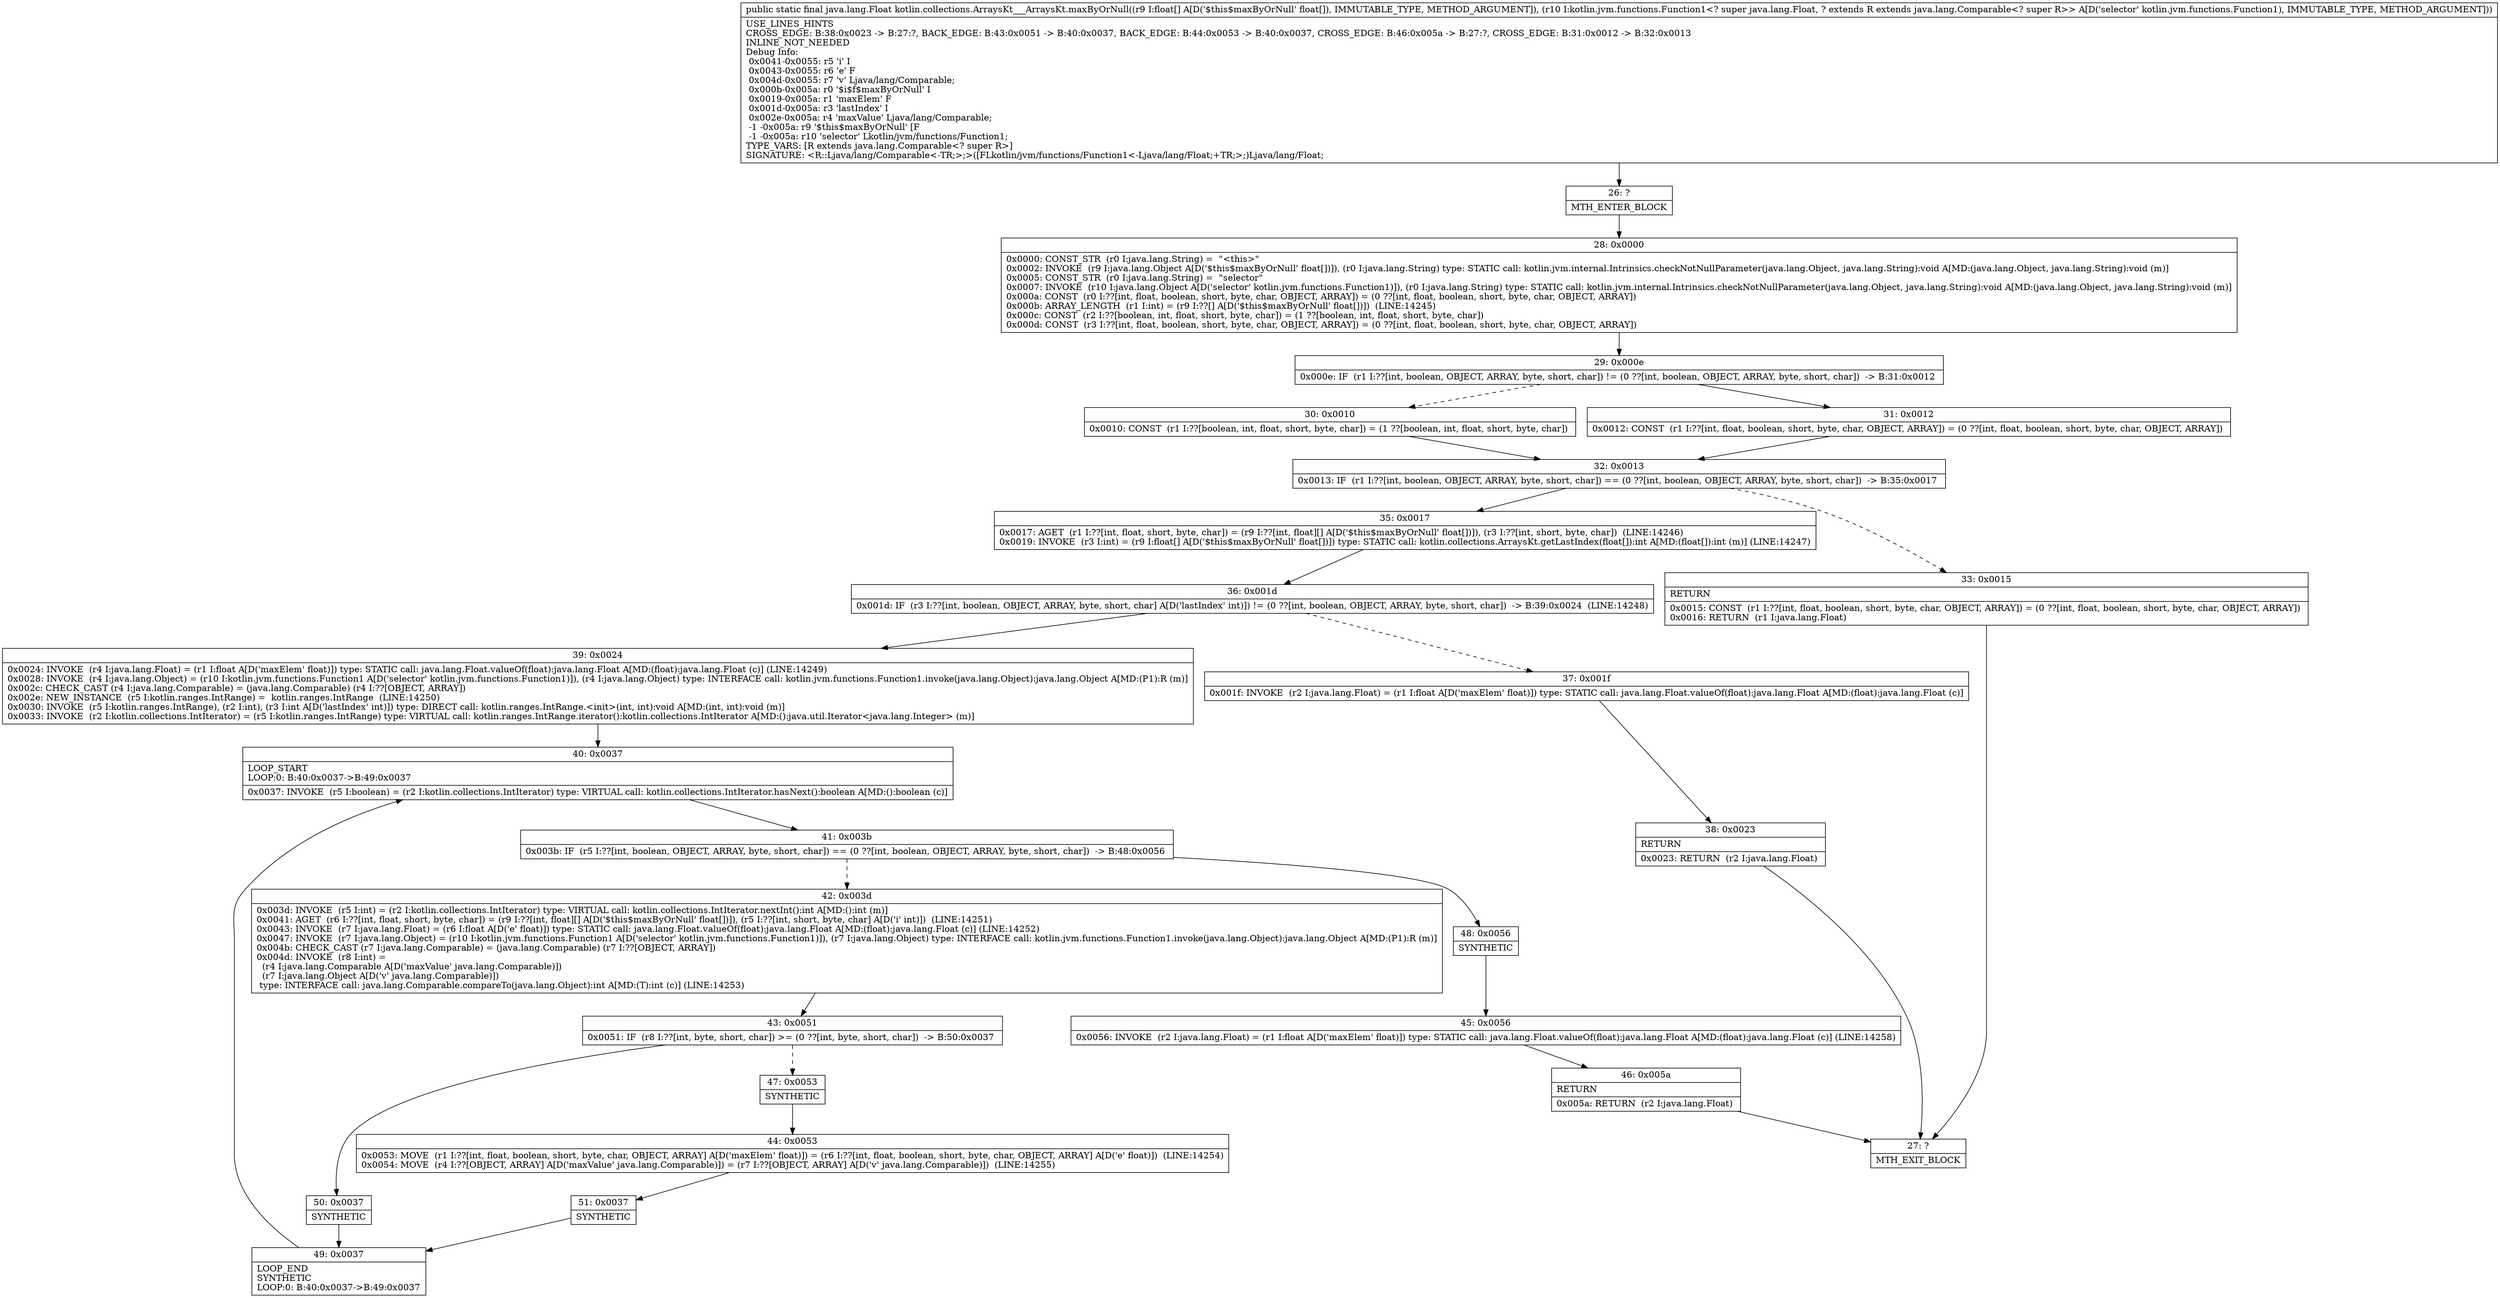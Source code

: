 digraph "CFG forkotlin.collections.ArraysKt___ArraysKt.maxByOrNull([FLkotlin\/jvm\/functions\/Function1;)Ljava\/lang\/Float;" {
Node_26 [shape=record,label="{26\:\ ?|MTH_ENTER_BLOCK\l}"];
Node_28 [shape=record,label="{28\:\ 0x0000|0x0000: CONST_STR  (r0 I:java.lang.String) =  \"\<this\>\" \l0x0002: INVOKE  (r9 I:java.lang.Object A[D('$this$maxByOrNull' float[])]), (r0 I:java.lang.String) type: STATIC call: kotlin.jvm.internal.Intrinsics.checkNotNullParameter(java.lang.Object, java.lang.String):void A[MD:(java.lang.Object, java.lang.String):void (m)]\l0x0005: CONST_STR  (r0 I:java.lang.String) =  \"selector\" \l0x0007: INVOKE  (r10 I:java.lang.Object A[D('selector' kotlin.jvm.functions.Function1)]), (r0 I:java.lang.String) type: STATIC call: kotlin.jvm.internal.Intrinsics.checkNotNullParameter(java.lang.Object, java.lang.String):void A[MD:(java.lang.Object, java.lang.String):void (m)]\l0x000a: CONST  (r0 I:??[int, float, boolean, short, byte, char, OBJECT, ARRAY]) = (0 ??[int, float, boolean, short, byte, char, OBJECT, ARRAY]) \l0x000b: ARRAY_LENGTH  (r1 I:int) = (r9 I:??[] A[D('$this$maxByOrNull' float[])])  (LINE:14245)\l0x000c: CONST  (r2 I:??[boolean, int, float, short, byte, char]) = (1 ??[boolean, int, float, short, byte, char]) \l0x000d: CONST  (r3 I:??[int, float, boolean, short, byte, char, OBJECT, ARRAY]) = (0 ??[int, float, boolean, short, byte, char, OBJECT, ARRAY]) \l}"];
Node_29 [shape=record,label="{29\:\ 0x000e|0x000e: IF  (r1 I:??[int, boolean, OBJECT, ARRAY, byte, short, char]) != (0 ??[int, boolean, OBJECT, ARRAY, byte, short, char])  \-\> B:31:0x0012 \l}"];
Node_30 [shape=record,label="{30\:\ 0x0010|0x0010: CONST  (r1 I:??[boolean, int, float, short, byte, char]) = (1 ??[boolean, int, float, short, byte, char]) \l}"];
Node_32 [shape=record,label="{32\:\ 0x0013|0x0013: IF  (r1 I:??[int, boolean, OBJECT, ARRAY, byte, short, char]) == (0 ??[int, boolean, OBJECT, ARRAY, byte, short, char])  \-\> B:35:0x0017 \l}"];
Node_33 [shape=record,label="{33\:\ 0x0015|RETURN\l|0x0015: CONST  (r1 I:??[int, float, boolean, short, byte, char, OBJECT, ARRAY]) = (0 ??[int, float, boolean, short, byte, char, OBJECT, ARRAY]) \l0x0016: RETURN  (r1 I:java.lang.Float) \l}"];
Node_27 [shape=record,label="{27\:\ ?|MTH_EXIT_BLOCK\l}"];
Node_35 [shape=record,label="{35\:\ 0x0017|0x0017: AGET  (r1 I:??[int, float, short, byte, char]) = (r9 I:??[int, float][] A[D('$this$maxByOrNull' float[])]), (r3 I:??[int, short, byte, char])  (LINE:14246)\l0x0019: INVOKE  (r3 I:int) = (r9 I:float[] A[D('$this$maxByOrNull' float[])]) type: STATIC call: kotlin.collections.ArraysKt.getLastIndex(float[]):int A[MD:(float[]):int (m)] (LINE:14247)\l}"];
Node_36 [shape=record,label="{36\:\ 0x001d|0x001d: IF  (r3 I:??[int, boolean, OBJECT, ARRAY, byte, short, char] A[D('lastIndex' int)]) != (0 ??[int, boolean, OBJECT, ARRAY, byte, short, char])  \-\> B:39:0x0024  (LINE:14248)\l}"];
Node_37 [shape=record,label="{37\:\ 0x001f|0x001f: INVOKE  (r2 I:java.lang.Float) = (r1 I:float A[D('maxElem' float)]) type: STATIC call: java.lang.Float.valueOf(float):java.lang.Float A[MD:(float):java.lang.Float (c)]\l}"];
Node_38 [shape=record,label="{38\:\ 0x0023|RETURN\l|0x0023: RETURN  (r2 I:java.lang.Float) \l}"];
Node_39 [shape=record,label="{39\:\ 0x0024|0x0024: INVOKE  (r4 I:java.lang.Float) = (r1 I:float A[D('maxElem' float)]) type: STATIC call: java.lang.Float.valueOf(float):java.lang.Float A[MD:(float):java.lang.Float (c)] (LINE:14249)\l0x0028: INVOKE  (r4 I:java.lang.Object) = (r10 I:kotlin.jvm.functions.Function1 A[D('selector' kotlin.jvm.functions.Function1)]), (r4 I:java.lang.Object) type: INTERFACE call: kotlin.jvm.functions.Function1.invoke(java.lang.Object):java.lang.Object A[MD:(P1):R (m)]\l0x002c: CHECK_CAST (r4 I:java.lang.Comparable) = (java.lang.Comparable) (r4 I:??[OBJECT, ARRAY]) \l0x002e: NEW_INSTANCE  (r5 I:kotlin.ranges.IntRange) =  kotlin.ranges.IntRange  (LINE:14250)\l0x0030: INVOKE  (r5 I:kotlin.ranges.IntRange), (r2 I:int), (r3 I:int A[D('lastIndex' int)]) type: DIRECT call: kotlin.ranges.IntRange.\<init\>(int, int):void A[MD:(int, int):void (m)]\l0x0033: INVOKE  (r2 I:kotlin.collections.IntIterator) = (r5 I:kotlin.ranges.IntRange) type: VIRTUAL call: kotlin.ranges.IntRange.iterator():kotlin.collections.IntIterator A[MD:():java.util.Iterator\<java.lang.Integer\> (m)]\l}"];
Node_40 [shape=record,label="{40\:\ 0x0037|LOOP_START\lLOOP:0: B:40:0x0037\-\>B:49:0x0037\l|0x0037: INVOKE  (r5 I:boolean) = (r2 I:kotlin.collections.IntIterator) type: VIRTUAL call: kotlin.collections.IntIterator.hasNext():boolean A[MD:():boolean (c)]\l}"];
Node_41 [shape=record,label="{41\:\ 0x003b|0x003b: IF  (r5 I:??[int, boolean, OBJECT, ARRAY, byte, short, char]) == (0 ??[int, boolean, OBJECT, ARRAY, byte, short, char])  \-\> B:48:0x0056 \l}"];
Node_42 [shape=record,label="{42\:\ 0x003d|0x003d: INVOKE  (r5 I:int) = (r2 I:kotlin.collections.IntIterator) type: VIRTUAL call: kotlin.collections.IntIterator.nextInt():int A[MD:():int (m)]\l0x0041: AGET  (r6 I:??[int, float, short, byte, char]) = (r9 I:??[int, float][] A[D('$this$maxByOrNull' float[])]), (r5 I:??[int, short, byte, char] A[D('i' int)])  (LINE:14251)\l0x0043: INVOKE  (r7 I:java.lang.Float) = (r6 I:float A[D('e' float)]) type: STATIC call: java.lang.Float.valueOf(float):java.lang.Float A[MD:(float):java.lang.Float (c)] (LINE:14252)\l0x0047: INVOKE  (r7 I:java.lang.Object) = (r10 I:kotlin.jvm.functions.Function1 A[D('selector' kotlin.jvm.functions.Function1)]), (r7 I:java.lang.Object) type: INTERFACE call: kotlin.jvm.functions.Function1.invoke(java.lang.Object):java.lang.Object A[MD:(P1):R (m)]\l0x004b: CHECK_CAST (r7 I:java.lang.Comparable) = (java.lang.Comparable) (r7 I:??[OBJECT, ARRAY]) \l0x004d: INVOKE  (r8 I:int) = \l  (r4 I:java.lang.Comparable A[D('maxValue' java.lang.Comparable)])\l  (r7 I:java.lang.Object A[D('v' java.lang.Comparable)])\l type: INTERFACE call: java.lang.Comparable.compareTo(java.lang.Object):int A[MD:(T):int (c)] (LINE:14253)\l}"];
Node_43 [shape=record,label="{43\:\ 0x0051|0x0051: IF  (r8 I:??[int, byte, short, char]) \>= (0 ??[int, byte, short, char])  \-\> B:50:0x0037 \l}"];
Node_47 [shape=record,label="{47\:\ 0x0053|SYNTHETIC\l}"];
Node_44 [shape=record,label="{44\:\ 0x0053|0x0053: MOVE  (r1 I:??[int, float, boolean, short, byte, char, OBJECT, ARRAY] A[D('maxElem' float)]) = (r6 I:??[int, float, boolean, short, byte, char, OBJECT, ARRAY] A[D('e' float)])  (LINE:14254)\l0x0054: MOVE  (r4 I:??[OBJECT, ARRAY] A[D('maxValue' java.lang.Comparable)]) = (r7 I:??[OBJECT, ARRAY] A[D('v' java.lang.Comparable)])  (LINE:14255)\l}"];
Node_51 [shape=record,label="{51\:\ 0x0037|SYNTHETIC\l}"];
Node_49 [shape=record,label="{49\:\ 0x0037|LOOP_END\lSYNTHETIC\lLOOP:0: B:40:0x0037\-\>B:49:0x0037\l}"];
Node_50 [shape=record,label="{50\:\ 0x0037|SYNTHETIC\l}"];
Node_48 [shape=record,label="{48\:\ 0x0056|SYNTHETIC\l}"];
Node_45 [shape=record,label="{45\:\ 0x0056|0x0056: INVOKE  (r2 I:java.lang.Float) = (r1 I:float A[D('maxElem' float)]) type: STATIC call: java.lang.Float.valueOf(float):java.lang.Float A[MD:(float):java.lang.Float (c)] (LINE:14258)\l}"];
Node_46 [shape=record,label="{46\:\ 0x005a|RETURN\l|0x005a: RETURN  (r2 I:java.lang.Float) \l}"];
Node_31 [shape=record,label="{31\:\ 0x0012|0x0012: CONST  (r1 I:??[int, float, boolean, short, byte, char, OBJECT, ARRAY]) = (0 ??[int, float, boolean, short, byte, char, OBJECT, ARRAY]) \l}"];
MethodNode[shape=record,label="{public static final java.lang.Float kotlin.collections.ArraysKt___ArraysKt.maxByOrNull((r9 I:float[] A[D('$this$maxByOrNull' float[]), IMMUTABLE_TYPE, METHOD_ARGUMENT]), (r10 I:kotlin.jvm.functions.Function1\<? super java.lang.Float, ? extends R extends java.lang.Comparable\<? super R\>\> A[D('selector' kotlin.jvm.functions.Function1), IMMUTABLE_TYPE, METHOD_ARGUMENT]))  | USE_LINES_HINTS\lCROSS_EDGE: B:38:0x0023 \-\> B:27:?, BACK_EDGE: B:43:0x0051 \-\> B:40:0x0037, BACK_EDGE: B:44:0x0053 \-\> B:40:0x0037, CROSS_EDGE: B:46:0x005a \-\> B:27:?, CROSS_EDGE: B:31:0x0012 \-\> B:32:0x0013\lINLINE_NOT_NEEDED\lDebug Info:\l  0x0041\-0x0055: r5 'i' I\l  0x0043\-0x0055: r6 'e' F\l  0x004d\-0x0055: r7 'v' Ljava\/lang\/Comparable;\l  0x000b\-0x005a: r0 '$i$f$maxByOrNull' I\l  0x0019\-0x005a: r1 'maxElem' F\l  0x001d\-0x005a: r3 'lastIndex' I\l  0x002e\-0x005a: r4 'maxValue' Ljava\/lang\/Comparable;\l  \-1 \-0x005a: r9 '$this$maxByOrNull' [F\l  \-1 \-0x005a: r10 'selector' Lkotlin\/jvm\/functions\/Function1;\lTYPE_VARS: [R extends java.lang.Comparable\<? super R\>]\lSIGNATURE: \<R::Ljava\/lang\/Comparable\<\-TR;\>;\>([FLkotlin\/jvm\/functions\/Function1\<\-Ljava\/lang\/Float;+TR;\>;)Ljava\/lang\/Float;\l}"];
MethodNode -> Node_26;Node_26 -> Node_28;
Node_28 -> Node_29;
Node_29 -> Node_30[style=dashed];
Node_29 -> Node_31;
Node_30 -> Node_32;
Node_32 -> Node_33[style=dashed];
Node_32 -> Node_35;
Node_33 -> Node_27;
Node_35 -> Node_36;
Node_36 -> Node_37[style=dashed];
Node_36 -> Node_39;
Node_37 -> Node_38;
Node_38 -> Node_27;
Node_39 -> Node_40;
Node_40 -> Node_41;
Node_41 -> Node_42[style=dashed];
Node_41 -> Node_48;
Node_42 -> Node_43;
Node_43 -> Node_47[style=dashed];
Node_43 -> Node_50;
Node_47 -> Node_44;
Node_44 -> Node_51;
Node_51 -> Node_49;
Node_49 -> Node_40;
Node_50 -> Node_49;
Node_48 -> Node_45;
Node_45 -> Node_46;
Node_46 -> Node_27;
Node_31 -> Node_32;
}

